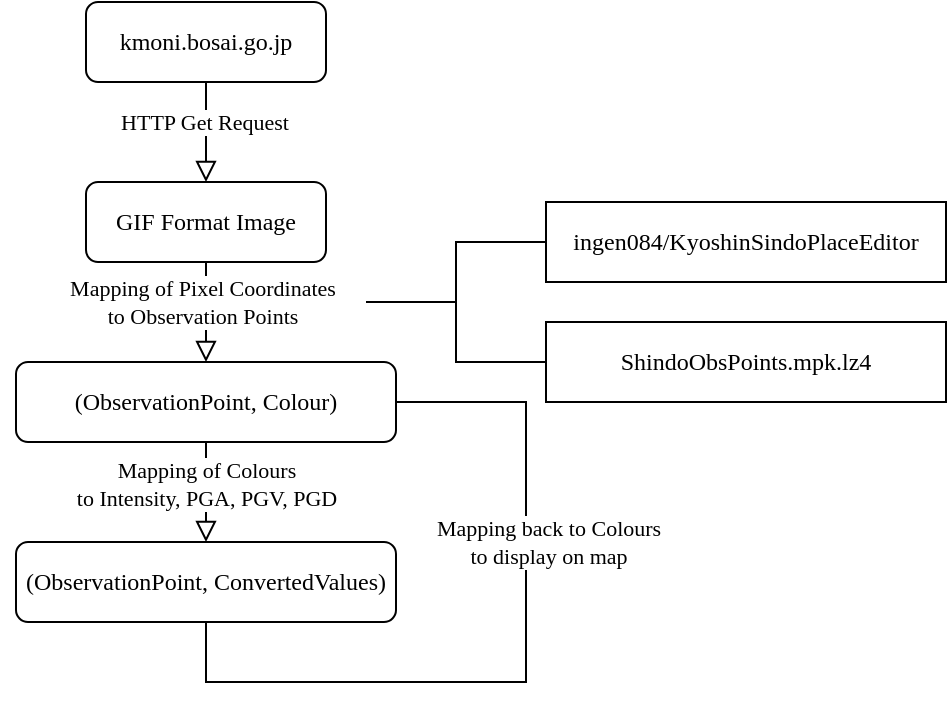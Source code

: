 <mxfile version="24.7.17">
  <diagram id="C5RBs43oDa-KdzZeNtuy" name="Page-1">
    <mxGraphModel dx="830" dy="475" grid="1" gridSize="10" guides="1" tooltips="1" connect="1" arrows="1" fold="1" page="1" pageScale="1" pageWidth="583" pageHeight="413" math="0" shadow="0">
      <root>
        <mxCell id="WIyWlLk6GJQsqaUBKTNV-0" />
        <mxCell id="WIyWlLk6GJQsqaUBKTNV-1" parent="WIyWlLk6GJQsqaUBKTNV-0" />
        <mxCell id="WIyWlLk6GJQsqaUBKTNV-2" value="" style="rounded=0;html=1;jettySize=auto;orthogonalLoop=1;fontSize=11;endArrow=block;endFill=0;endSize=8;strokeWidth=1;shadow=0;labelBackgroundColor=none;edgeStyle=orthogonalEdgeStyle;entryX=0.5;entryY=0;entryDx=0;entryDy=0;" parent="WIyWlLk6GJQsqaUBKTNV-1" source="WIyWlLk6GJQsqaUBKTNV-3" target="WIyWlLk6GJQsqaUBKTNV-7" edge="1">
          <mxGeometry relative="1" as="geometry">
            <mxPoint x="165" y="140" as="targetPoint" />
          </mxGeometry>
        </mxCell>
        <mxCell id="Ve1Vkk34Bk3RIba6Zb0x-0" value="HTTP Get Request" style="edgeLabel;html=1;align=center;verticalAlign=middle;resizable=0;points=[];fontFamily=STIX;" parent="WIyWlLk6GJQsqaUBKTNV-2" vertex="1" connectable="0">
          <mxGeometry x="-0.196" y="-1" relative="1" as="geometry">
            <mxPoint as="offset" />
          </mxGeometry>
        </mxCell>
        <mxCell id="WIyWlLk6GJQsqaUBKTNV-3" value="kmoni.bosai.go.jp" style="rounded=1;whiteSpace=wrap;html=1;fontSize=12;glass=0;strokeWidth=1;shadow=0;fontFamily=STIX;" parent="WIyWlLk6GJQsqaUBKTNV-1" vertex="1">
          <mxGeometry x="105" y="40" width="120" height="40" as="geometry" />
        </mxCell>
        <mxCell id="Ve1Vkk34Bk3RIba6Zb0x-3" style="edgeStyle=orthogonalEdgeStyle;rounded=0;orthogonalLoop=1;jettySize=auto;html=1;exitX=0.5;exitY=1;exitDx=0;exitDy=0;endArrow=block;endFill=0;endSize=8;" parent="WIyWlLk6GJQsqaUBKTNV-1" source="WIyWlLk6GJQsqaUBKTNV-7" target="WIyWlLk6GJQsqaUBKTNV-12" edge="1">
          <mxGeometry relative="1" as="geometry" />
        </mxCell>
        <mxCell id="Ve1Vkk34Bk3RIba6Zb0x-4" value="Mapping of Pixel Coordinates&lt;div&gt;to Observation Points&lt;/div&gt;" style="edgeLabel;html=1;align=center;verticalAlign=middle;resizable=0;points=[];fontFamily=STIX;" parent="Ve1Vkk34Bk3RIba6Zb0x-3" vertex="1" connectable="0">
          <mxGeometry x="-0.219" y="-2" relative="1" as="geometry">
            <mxPoint as="offset" />
          </mxGeometry>
        </mxCell>
        <mxCell id="WIyWlLk6GJQsqaUBKTNV-7" value="GIF Format Image" style="rounded=1;whiteSpace=wrap;html=1;fontSize=12;glass=0;strokeWidth=1;shadow=0;fontFamily=STIX;" parent="WIyWlLk6GJQsqaUBKTNV-1" vertex="1">
          <mxGeometry x="105" y="130" width="120" height="40" as="geometry" />
        </mxCell>
        <mxCell id="Ve1Vkk34Bk3RIba6Zb0x-8" style="edgeStyle=orthogonalEdgeStyle;rounded=0;orthogonalLoop=1;jettySize=auto;html=1;entryX=0;entryY=0.5;entryDx=0;entryDy=0;exitX=0.5;exitY=1;exitDx=0;exitDy=0;" parent="WIyWlLk6GJQsqaUBKTNV-1" source="WIyWlLk6GJQsqaUBKTNV-11" target="WIyWlLk6GJQsqaUBKTNV-12" edge="1">
          <mxGeometry relative="1" as="geometry">
            <mxPoint x="55" y="340" as="sourcePoint" />
            <Array as="points">
              <mxPoint x="165" y="380" />
              <mxPoint x="325" y="380" />
              <mxPoint x="325" y="240" />
            </Array>
          </mxGeometry>
        </mxCell>
        <mxCell id="Ve1Vkk34Bk3RIba6Zb0x-9" value="Mapping back to Colours&lt;div&gt;to display on map&lt;/div&gt;" style="edgeLabel;html=1;align=center;verticalAlign=middle;resizable=0;points=[];fontFamily=STIX;" parent="Ve1Vkk34Bk3RIba6Zb0x-8" vertex="1" connectable="0">
          <mxGeometry x="-0.445" y="2" relative="1" as="geometry">
            <mxPoint x="38" y="-68" as="offset" />
          </mxGeometry>
        </mxCell>
        <mxCell id="WIyWlLk6GJQsqaUBKTNV-11" value="(ObservationPoint, ConvertedValues)" style="rounded=1;whiteSpace=wrap;html=1;fontSize=12;glass=0;strokeWidth=1;shadow=0;fontFamily=STIX;" parent="WIyWlLk6GJQsqaUBKTNV-1" vertex="1">
          <mxGeometry x="70" y="310" width="190" height="40" as="geometry" />
        </mxCell>
        <mxCell id="Ve1Vkk34Bk3RIba6Zb0x-5" style="edgeStyle=orthogonalEdgeStyle;rounded=0;orthogonalLoop=1;jettySize=auto;html=1;exitX=0.5;exitY=1;exitDx=0;exitDy=0;endSize=8;endArrow=block;endFill=0;" parent="WIyWlLk6GJQsqaUBKTNV-1" source="WIyWlLk6GJQsqaUBKTNV-12" target="WIyWlLk6GJQsqaUBKTNV-11" edge="1">
          <mxGeometry relative="1" as="geometry" />
        </mxCell>
        <mxCell id="Ve1Vkk34Bk3RIba6Zb0x-6" value="Mapping of Colours&lt;div&gt;to Intensity, PGA, PGV, PGD&lt;/div&gt;" style="edgeLabel;html=1;align=center;verticalAlign=middle;resizable=0;points=[];fontFamily=STIX;" parent="Ve1Vkk34Bk3RIba6Zb0x-5" vertex="1" connectable="0">
          <mxGeometry x="-0.029" y="-2" relative="1" as="geometry">
            <mxPoint x="2" y="-4" as="offset" />
          </mxGeometry>
        </mxCell>
        <mxCell id="WIyWlLk6GJQsqaUBKTNV-12" value="(ObservationPoint, Colour)" style="rounded=1;whiteSpace=wrap;html=1;fontSize=12;glass=0;strokeWidth=1;shadow=0;fontFamily=STIX;" parent="WIyWlLk6GJQsqaUBKTNV-1" vertex="1">
          <mxGeometry x="70" y="220" width="190" height="40" as="geometry" />
        </mxCell>
        <mxCell id="Ve1Vkk34Bk3RIba6Zb0x-10" value="ingen084/KyoshinSindoPlaceEditor" style="rounded=0;whiteSpace=wrap;html=1;fontSize=12;glass=0;strokeWidth=1;shadow=0;fontFamily=STIX;" parent="WIyWlLk6GJQsqaUBKTNV-1" vertex="1">
          <mxGeometry x="335" y="140" width="200" height="40" as="geometry" />
        </mxCell>
        <mxCell id="Ve1Vkk34Bk3RIba6Zb0x-11" value="ShindoObsPoints.mpk.lz4" style="rounded=0;whiteSpace=wrap;html=1;fontSize=12;glass=0;strokeWidth=1;shadow=0;fontFamily=STIX;" parent="WIyWlLk6GJQsqaUBKTNV-1" vertex="1">
          <mxGeometry x="335" y="200" width="200" height="40" as="geometry" />
        </mxCell>
        <mxCell id="Ve1Vkk34Bk3RIba6Zb0x-12" value="" style="strokeWidth=1;html=1;shape=mxgraph.flowchart.annotation_2;align=left;labelPosition=right;pointerEvents=1;" parent="WIyWlLk6GJQsqaUBKTNV-1" vertex="1">
          <mxGeometry x="245" y="160" width="90" height="60" as="geometry" />
        </mxCell>
      </root>
    </mxGraphModel>
  </diagram>
</mxfile>
